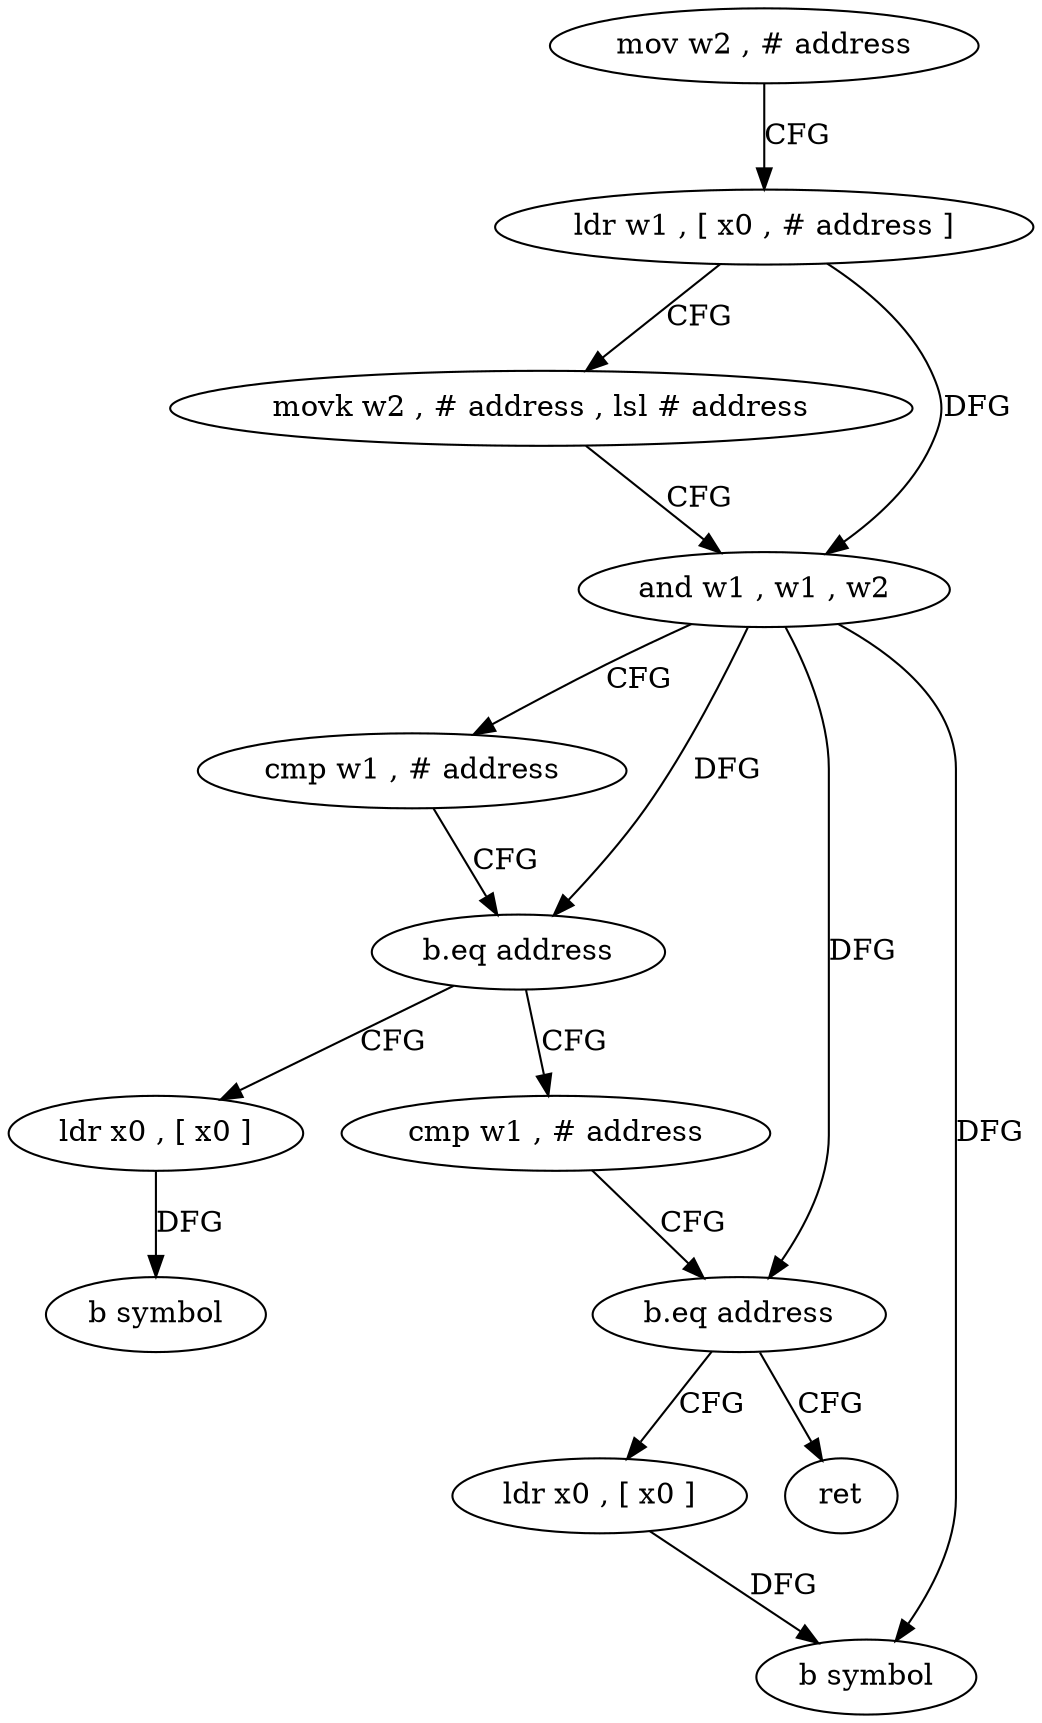 digraph "func" {
"211664" [label = "mov w2 , # address" ]
"211668" [label = "ldr w1 , [ x0 , # address ]" ]
"211672" [label = "movk w2 , # address , lsl # address" ]
"211676" [label = "and w1 , w1 , w2" ]
"211680" [label = "cmp w1 , # address" ]
"211684" [label = "b.eq address" ]
"211712" [label = "ldr x0 , [ x0 ]" ]
"211688" [label = "cmp w1 , # address" ]
"211716" [label = "b symbol" ]
"211692" [label = "b.eq address" ]
"211704" [label = "ldr x0 , [ x0 ]" ]
"211696" [label = "ret" ]
"211708" [label = "b symbol" ]
"211664" -> "211668" [ label = "CFG" ]
"211668" -> "211672" [ label = "CFG" ]
"211668" -> "211676" [ label = "DFG" ]
"211672" -> "211676" [ label = "CFG" ]
"211676" -> "211680" [ label = "CFG" ]
"211676" -> "211684" [ label = "DFG" ]
"211676" -> "211692" [ label = "DFG" ]
"211676" -> "211708" [ label = "DFG" ]
"211680" -> "211684" [ label = "CFG" ]
"211684" -> "211712" [ label = "CFG" ]
"211684" -> "211688" [ label = "CFG" ]
"211712" -> "211716" [ label = "DFG" ]
"211688" -> "211692" [ label = "CFG" ]
"211692" -> "211704" [ label = "CFG" ]
"211692" -> "211696" [ label = "CFG" ]
"211704" -> "211708" [ label = "DFG" ]
}
